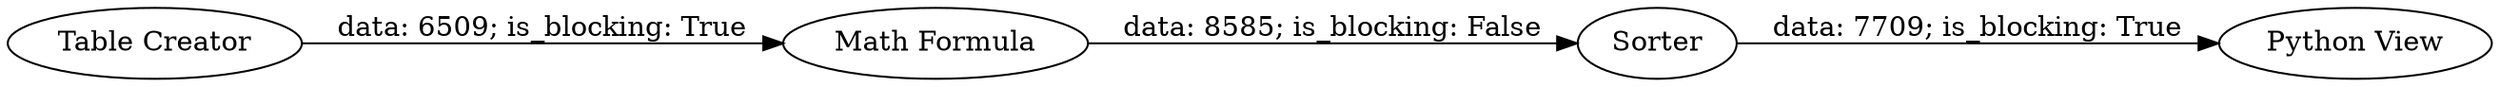 digraph {
	"-1369018484337839679_10" [label="Math Formula"]
	"-1369018484337839679_9" [label=Sorter]
	"-1369018484337839679_3" [label="Table Creator"]
	"-1369018484337839679_11" [label="Python View"]
	"-1369018484337839679_3" -> "-1369018484337839679_10" [label="data: 6509; is_blocking: True"]
	"-1369018484337839679_9" -> "-1369018484337839679_11" [label="data: 7709; is_blocking: True"]
	"-1369018484337839679_10" -> "-1369018484337839679_9" [label="data: 8585; is_blocking: False"]
	rankdir=LR
}
